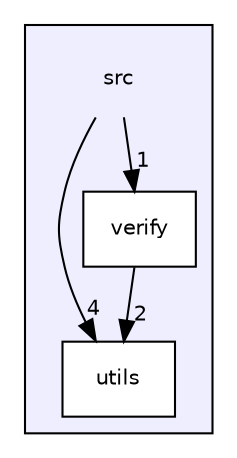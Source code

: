 digraph "src" {
  compound=true
  node [ fontsize="10", fontname="Helvetica"];
  edge [ labelfontsize="10", labelfontname="Helvetica"];
  subgraph clusterdir_68267d1309a1af8e8297ef4c3efbcdba {
    graph [ bgcolor="#eeeeff", pencolor="black", label="" URL="dir_68267d1309a1af8e8297ef4c3efbcdba.html"];
    dir_68267d1309a1af8e8297ef4c3efbcdba [shape=plaintext label="src"];
  dir_313caf1132e152dd9b58bea13a4052ca [shape=box label="utils" fillcolor="white" style="filled" URL="dir_313caf1132e152dd9b58bea13a4052ca.html"];
  dir_9a07f45d8c1eb6e340733fb98565acbb [shape=box label="verify" fillcolor="white" style="filled" URL="dir_9a07f45d8c1eb6e340733fb98565acbb.html"];
  }
  dir_68267d1309a1af8e8297ef4c3efbcdba->dir_313caf1132e152dd9b58bea13a4052ca [headlabel="4", labeldistance=1.5 headhref="dir_000000_000001.html"];
  dir_68267d1309a1af8e8297ef4c3efbcdba->dir_9a07f45d8c1eb6e340733fb98565acbb [headlabel="1", labeldistance=1.5 headhref="dir_000000_000002.html"];
  dir_9a07f45d8c1eb6e340733fb98565acbb->dir_313caf1132e152dd9b58bea13a4052ca [headlabel="2", labeldistance=1.5 headhref="dir_000002_000001.html"];
}
